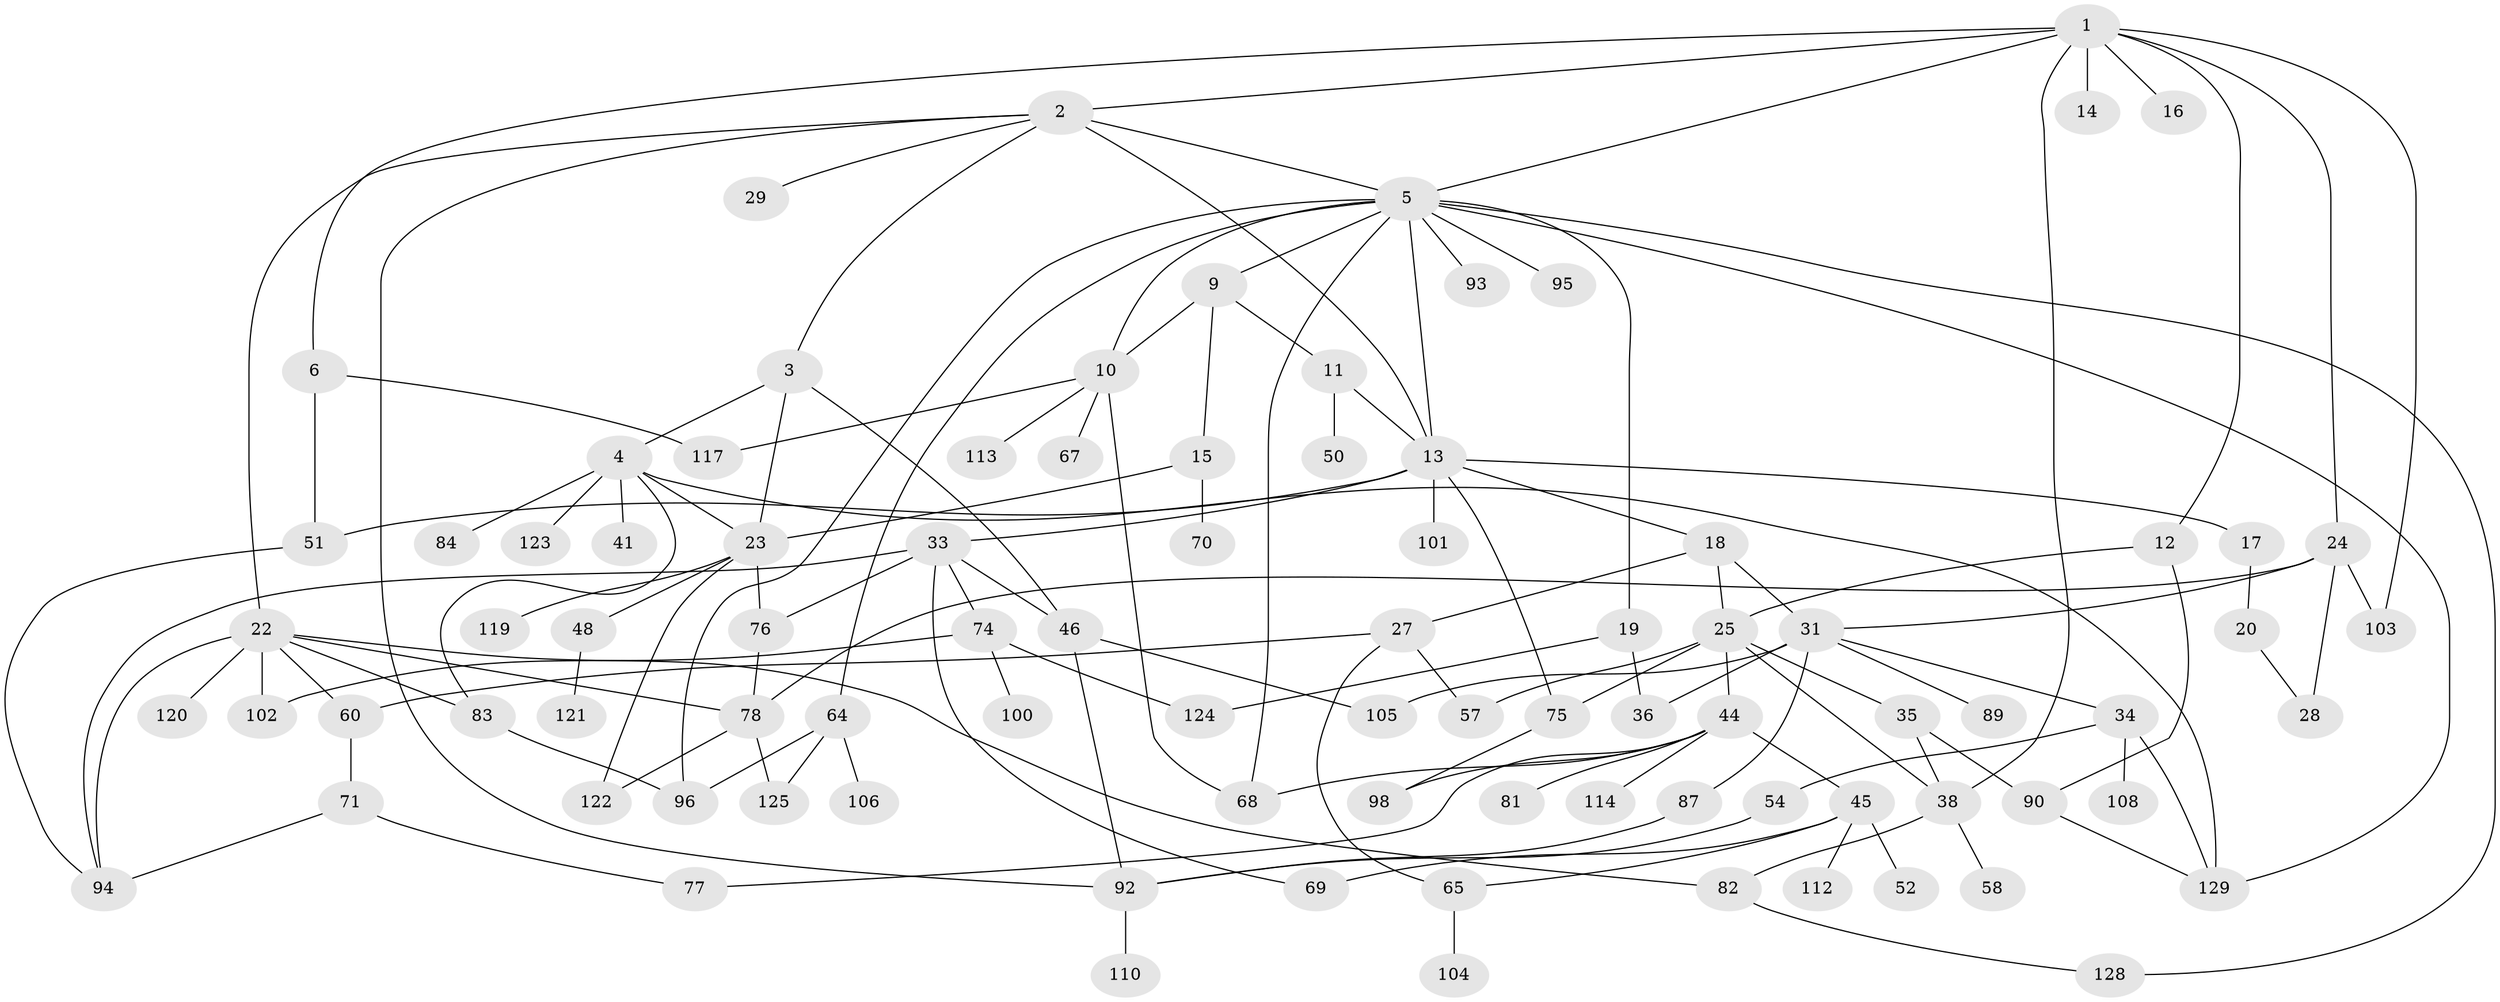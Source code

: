 // Generated by graph-tools (version 1.1) at 2025/23/03/03/25 07:23:35]
// undirected, 90 vertices, 137 edges
graph export_dot {
graph [start="1"]
  node [color=gray90,style=filled];
  1 [super="+8"];
  2 [super="+7"];
  3;
  4 [super="+42"];
  5 [super="+85"];
  6;
  9 [super="+21"];
  10 [super="+26"];
  11 [super="+49"];
  12;
  13 [super="+32"];
  14 [super="+62"];
  15;
  16;
  17 [super="+61"];
  18;
  19 [super="+39"];
  20;
  22 [super="+55"];
  23 [super="+43"];
  24 [super="+53"];
  25 [super="+30"];
  27 [super="+88"];
  28 [super="+73"];
  29;
  31 [super="+37"];
  33 [super="+66"];
  34 [super="+40"];
  35 [super="+127"];
  36;
  38 [super="+47"];
  41;
  44 [super="+56"];
  45 [super="+63"];
  46 [super="+116"];
  48 [super="+59"];
  50;
  51 [super="+111"];
  52;
  54 [super="+91"];
  57;
  58;
  60;
  64 [super="+86"];
  65 [super="+72"];
  67;
  68 [super="+115"];
  69;
  70;
  71 [super="+80"];
  74 [super="+109"];
  75;
  76;
  77;
  78 [super="+79"];
  81;
  82 [super="+97"];
  83;
  84;
  87;
  89;
  90;
  92 [super="+118"];
  93;
  94 [super="+99"];
  95;
  96 [super="+107"];
  98;
  100;
  101;
  102;
  103;
  104;
  105;
  106;
  108;
  110;
  112;
  113;
  114;
  117;
  119;
  120;
  121;
  122;
  123;
  124;
  125 [super="+126"];
  128;
  129;
  1 -- 2;
  1 -- 6;
  1 -- 14;
  1 -- 24;
  1 -- 38;
  1 -- 5;
  1 -- 16;
  1 -- 12;
  1 -- 103;
  2 -- 3;
  2 -- 5 [weight=2];
  2 -- 29;
  2 -- 22;
  2 -- 13;
  2 -- 92;
  3 -- 4;
  3 -- 23;
  3 -- 46;
  4 -- 41;
  4 -- 83;
  4 -- 84;
  4 -- 123;
  4 -- 129;
  4 -- 23;
  5 -- 9;
  5 -- 10;
  5 -- 13;
  5 -- 19;
  5 -- 64;
  5 -- 128;
  5 -- 96;
  5 -- 129;
  5 -- 68;
  5 -- 93;
  5 -- 95;
  6 -- 51;
  6 -- 117;
  9 -- 11;
  9 -- 15;
  9 -- 10;
  10 -- 67;
  10 -- 113;
  10 -- 68;
  10 -- 117;
  11 -- 50;
  11 -- 13;
  12 -- 90;
  12 -- 25;
  13 -- 17;
  13 -- 18;
  13 -- 75;
  13 -- 33;
  13 -- 51;
  13 -- 101;
  15 -- 70;
  15 -- 23;
  17 -- 20;
  18 -- 25;
  18 -- 27;
  18 -- 31;
  19 -- 124;
  19 -- 36;
  20 -- 28;
  22 -- 120;
  22 -- 60;
  22 -- 83;
  22 -- 94 [weight=2];
  22 -- 82;
  22 -- 102;
  22 -- 78;
  23 -- 48;
  23 -- 119;
  23 -- 122;
  23 -- 76;
  24 -- 78;
  24 -- 28;
  24 -- 103;
  24 -- 31;
  25 -- 38;
  25 -- 75;
  25 -- 35;
  25 -- 44;
  25 -- 57;
  27 -- 60;
  27 -- 65;
  27 -- 57;
  31 -- 34;
  31 -- 36;
  31 -- 87;
  31 -- 89;
  31 -- 105;
  33 -- 74 [weight=2];
  33 -- 76;
  33 -- 69;
  33 -- 94;
  33 -- 46;
  34 -- 54;
  34 -- 108;
  34 -- 129;
  35 -- 38;
  35 -- 90;
  38 -- 58;
  38 -- 82;
  44 -- 45;
  44 -- 77;
  44 -- 81;
  44 -- 98;
  44 -- 68;
  44 -- 114;
  45 -- 52;
  45 -- 112;
  45 -- 65;
  45 -- 69;
  46 -- 105;
  46 -- 92;
  48 -- 121;
  51 -- 94;
  54 -- 92;
  60 -- 71;
  64 -- 96;
  64 -- 125;
  64 -- 106;
  65 -- 104;
  71 -- 77;
  71 -- 94;
  74 -- 100;
  74 -- 102;
  74 -- 124;
  75 -- 98;
  76 -- 78;
  78 -- 122;
  78 -- 125;
  82 -- 128;
  83 -- 96;
  87 -- 92;
  90 -- 129;
  92 -- 110;
}
